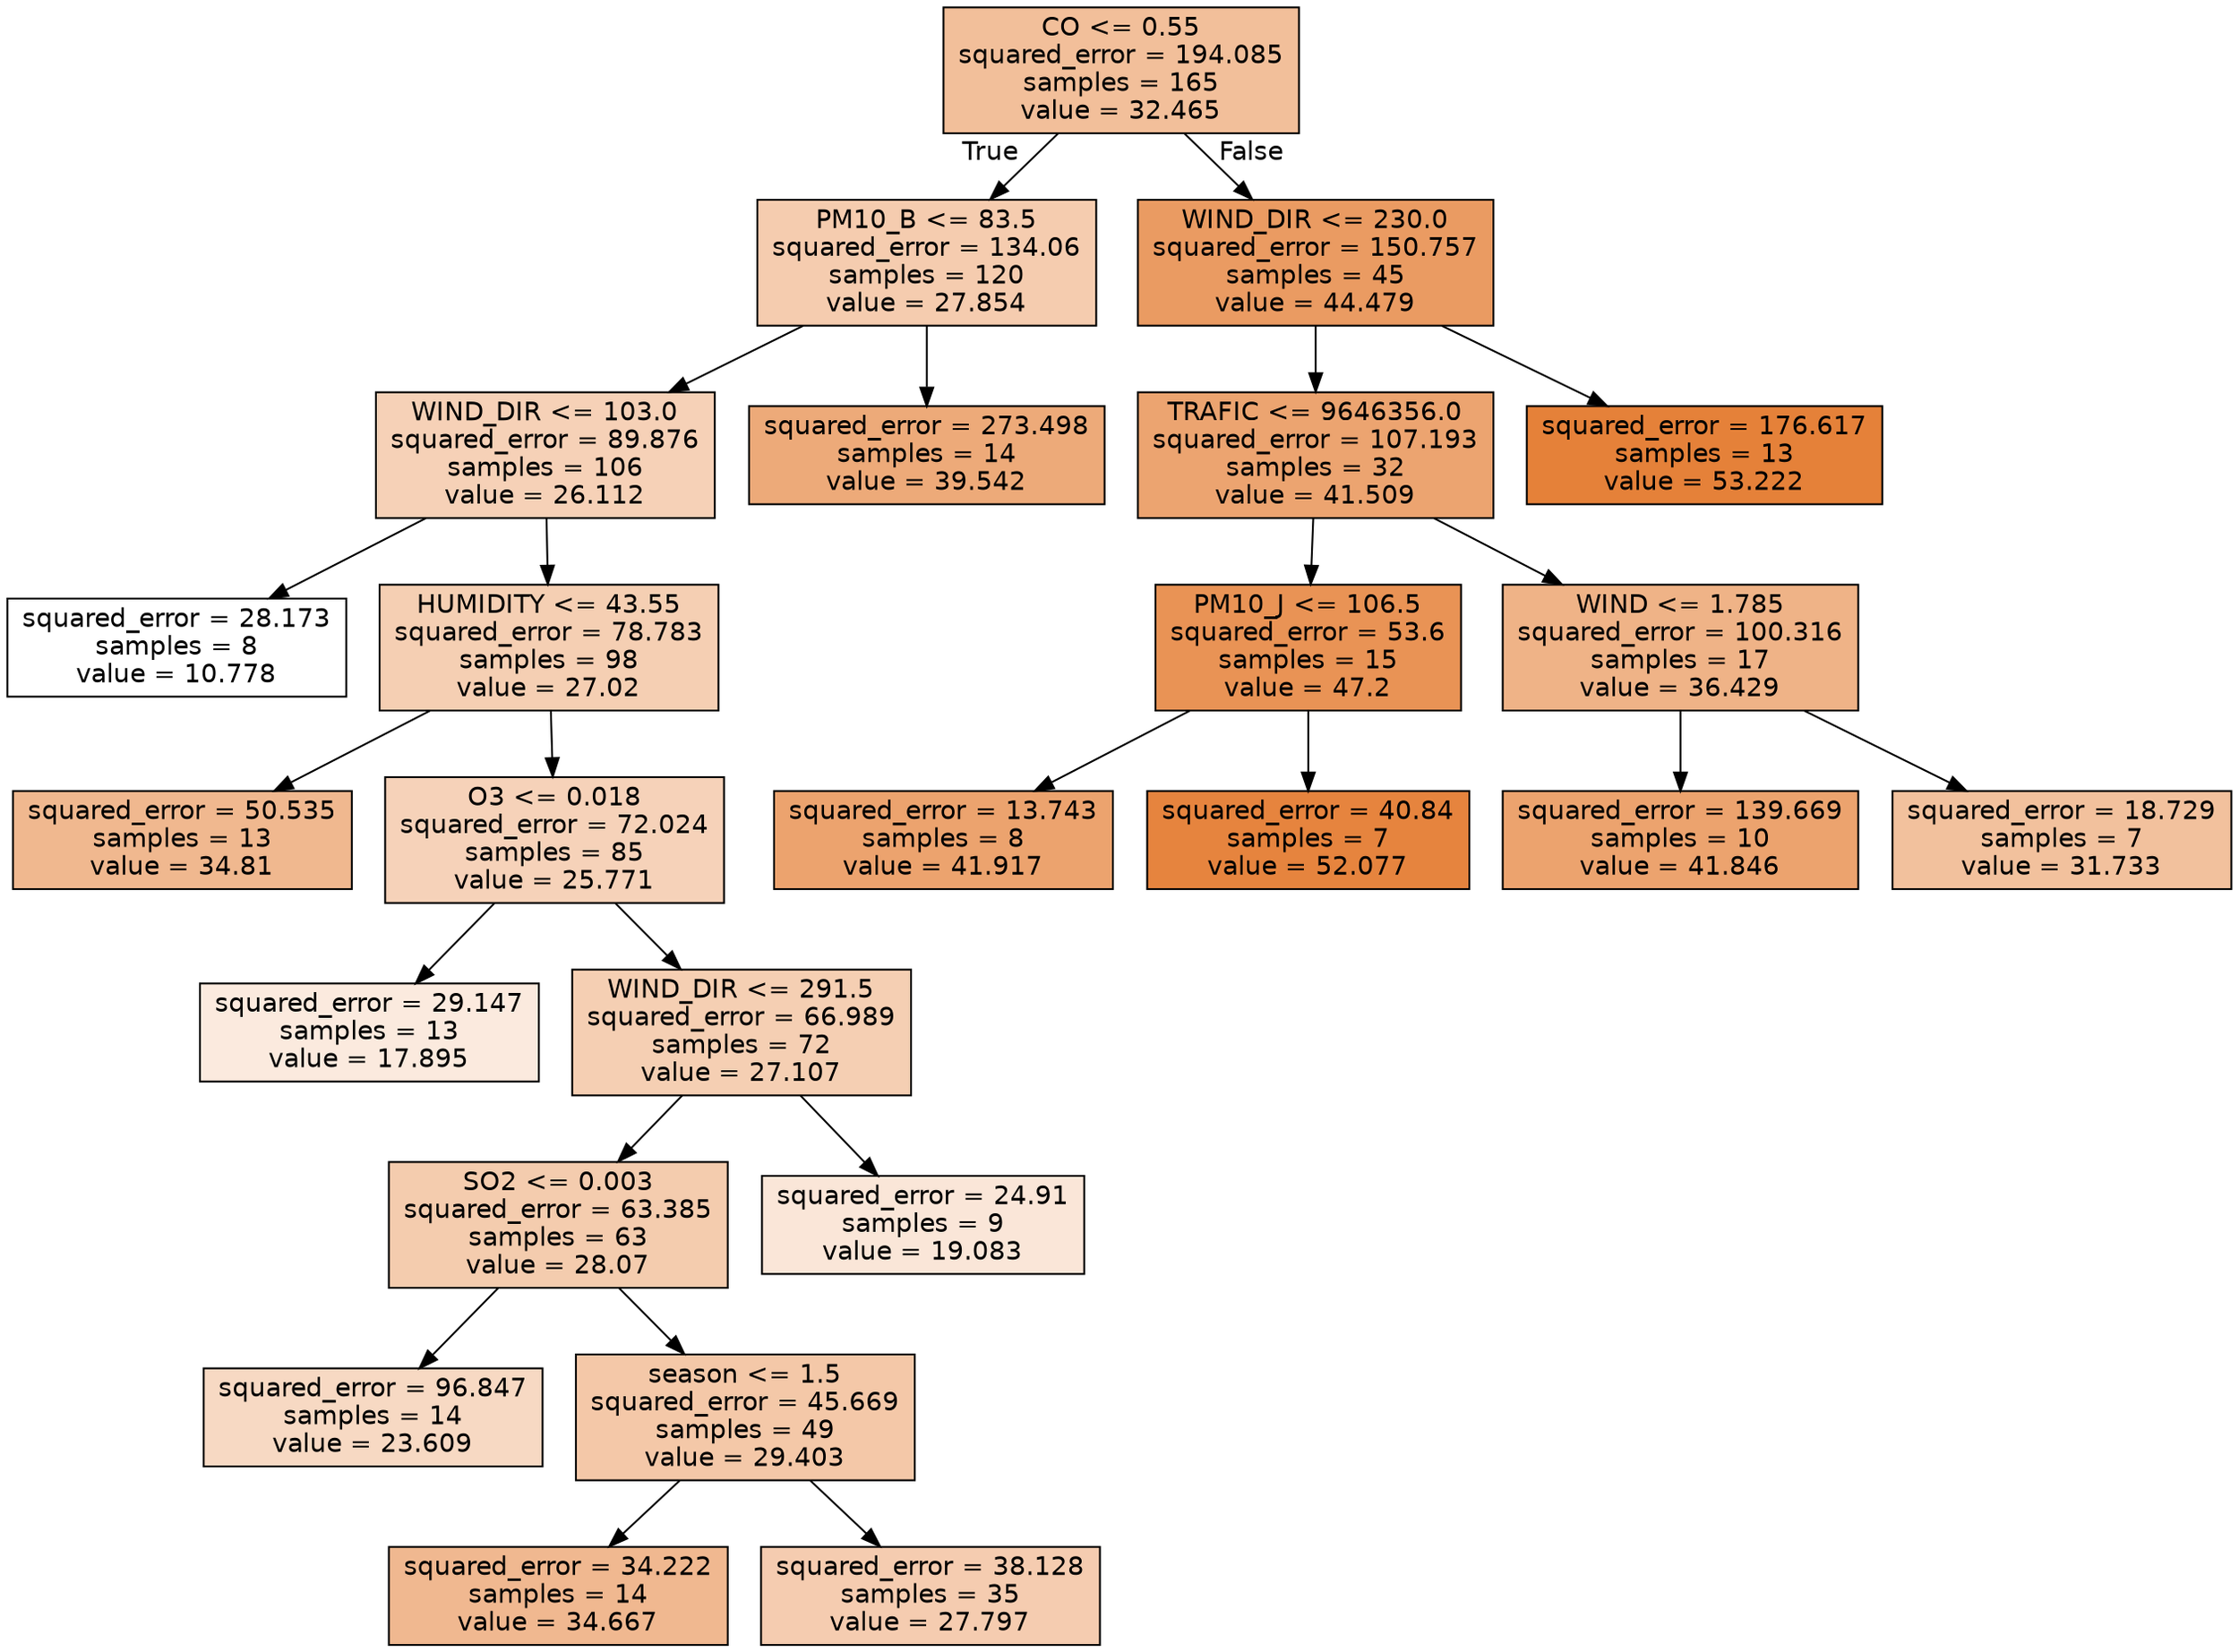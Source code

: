 digraph Tree {
node [shape=box, style="filled", color="black", fontname="helvetica"] ;
edge [fontname="helvetica"] ;
0 [label="CO <= 0.55\nsquared_error = 194.085\nsamples = 165\nvalue = 32.465", fillcolor="#f2bf9a"] ;
1 [label="PM10_B <= 83.5\nsquared_error = 134.06\nsamples = 120\nvalue = 27.854", fillcolor="#f5ccaf"] ;
0 -> 1 [labeldistance=2.5, labelangle=45, headlabel="True"] ;
2 [label="WIND_DIR <= 103.0\nsquared_error = 89.876\nsamples = 106\nvalue = 26.112", fillcolor="#f6d1b7"] ;
1 -> 2 ;
3 [label="squared_error = 28.173\nsamples = 8\nvalue = 10.778", fillcolor="#ffffff"] ;
2 -> 3 ;
4 [label="HUMIDITY <= 43.55\nsquared_error = 78.783\nsamples = 98\nvalue = 27.02", fillcolor="#f5cfb3"] ;
2 -> 4 ;
5 [label="squared_error = 50.535\nsamples = 13\nvalue = 34.81", fillcolor="#f0b88f"] ;
4 -> 5 ;
6 [label="O3 <= 0.018\nsquared_error = 72.024\nsamples = 85\nvalue = 25.771", fillcolor="#f6d2b9"] ;
4 -> 6 ;
7 [label="squared_error = 29.147\nsamples = 13\nvalue = 17.895", fillcolor="#fbeade"] ;
6 -> 7 ;
8 [label="WIND_DIR <= 291.5\nsquared_error = 66.989\nsamples = 72\nvalue = 27.107", fillcolor="#f5cfb3"] ;
6 -> 8 ;
9 [label="SO2 <= 0.003\nsquared_error = 63.385\nsamples = 63\nvalue = 28.07", fillcolor="#f4ccae"] ;
8 -> 9 ;
10 [label="squared_error = 96.847\nsamples = 14\nvalue = 23.609", fillcolor="#f7d9c3"] ;
9 -> 10 ;
11 [label="season <= 1.5\nsquared_error = 45.669\nsamples = 49\nvalue = 29.403", fillcolor="#f4c8a8"] ;
9 -> 11 ;
12 [label="squared_error = 34.222\nsamples = 14\nvalue = 34.667", fillcolor="#f0b890"] ;
11 -> 12 ;
13 [label="squared_error = 38.128\nsamples = 35\nvalue = 27.797", fillcolor="#f5ccb0"] ;
11 -> 13 ;
14 [label="squared_error = 24.91\nsamples = 9\nvalue = 19.083", fillcolor="#fae6d8"] ;
8 -> 14 ;
15 [label="squared_error = 273.498\nsamples = 14\nvalue = 39.542", fillcolor="#edaa79"] ;
1 -> 15 ;
16 [label="WIND_DIR <= 230.0\nsquared_error = 150.757\nsamples = 45\nvalue = 44.479", fillcolor="#ea9b62"] ;
0 -> 16 [labeldistance=2.5, labelangle=-45, headlabel="False"] ;
17 [label="TRAFIC <= 9646356.0\nsquared_error = 107.193\nsamples = 32\nvalue = 41.509", fillcolor="#eca470"] ;
16 -> 17 ;
18 [label="PM10_J <= 106.5\nsquared_error = 53.6\nsamples = 15\nvalue = 47.2", fillcolor="#e99355"] ;
17 -> 18 ;
19 [label="squared_error = 13.743\nsamples = 8\nvalue = 41.917", fillcolor="#eca36e"] ;
18 -> 19 ;
20 [label="squared_error = 40.84\nsamples = 7\nvalue = 52.077", fillcolor="#e6843e"] ;
18 -> 20 ;
21 [label="WIND <= 1.785\nsquared_error = 100.316\nsamples = 17\nvalue = 36.429", fillcolor="#efb387"] ;
17 -> 21 ;
22 [label="squared_error = 139.669\nsamples = 10\nvalue = 41.846", fillcolor="#eca36e"] ;
21 -> 22 ;
23 [label="squared_error = 18.729\nsamples = 7\nvalue = 31.733", fillcolor="#f2c19d"] ;
21 -> 23 ;
24 [label="squared_error = 176.617\nsamples = 13\nvalue = 53.222", fillcolor="#e58139"] ;
16 -> 24 ;
}